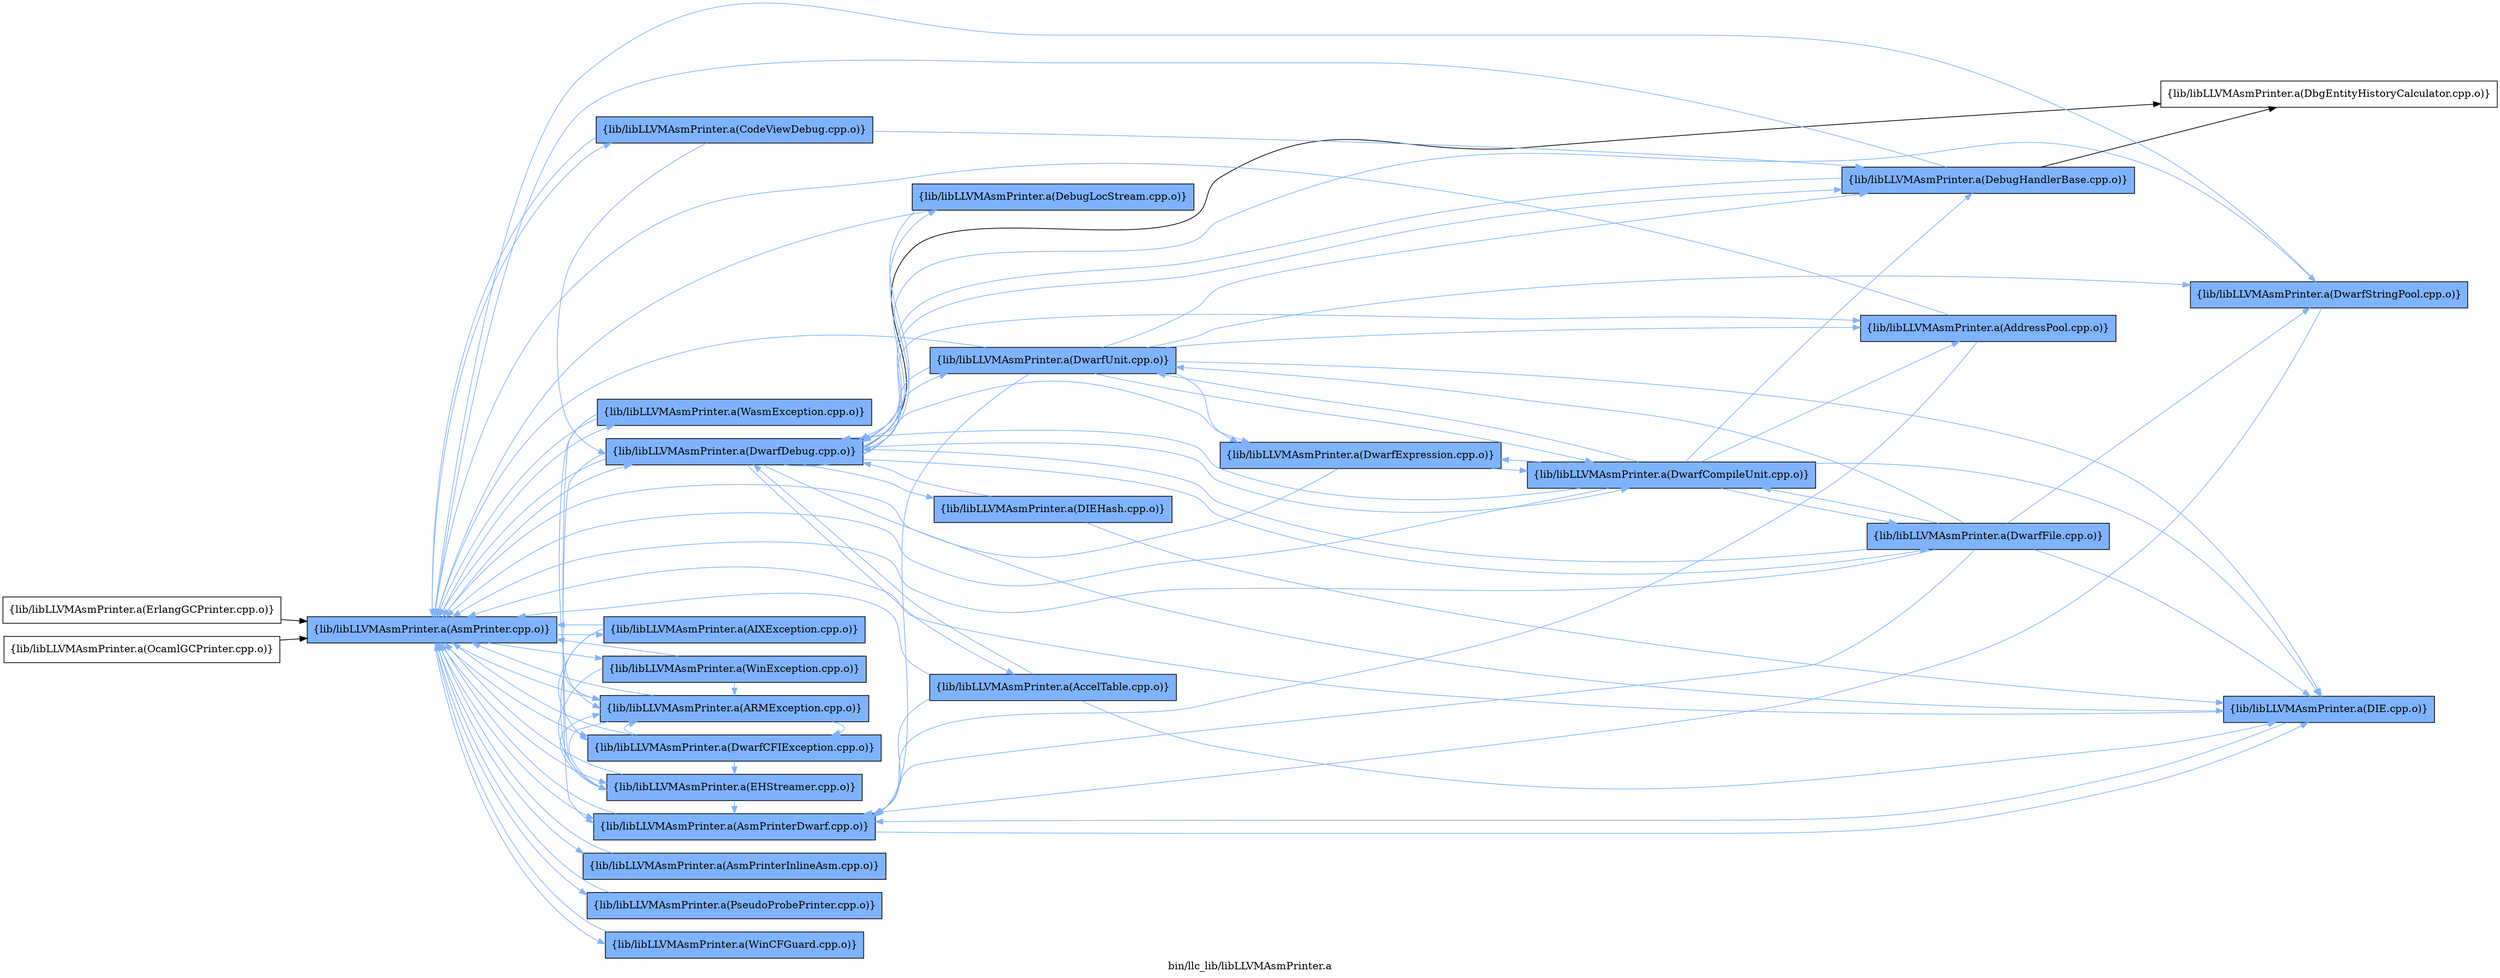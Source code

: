 digraph "bin/llc_lib/libLLVMAsmPrinter.a" {
	label="bin/llc_lib/libLLVMAsmPrinter.a";
	rankdir=LR;
	{ rank=same; Node0x563870304f78;  }
	{ rank=same; Node0x5638702e0808;  }
	{ rank=same; Node0x5638702e6668; Node0x5638702e6fc8; Node0x5638702e76f8; Node0x5638702e7ec8; Node0x5638702de918; Node0x5638702df598; Node0x563870304988; Node0x563870303588; Node0x5638702e6d48; Node0x5638702e6028; Node0x5638702e67f8; Node0x5638702e7fb8;  }

	Node0x563870304f78 [shape=record,shape=box,group=0,label="{lib/libLLVMAsmPrinter.a(ErlangGCPrinter.cpp.o)}"];
	Node0x563870304f78 -> Node0x5638702e0808;
	Node0x5638703042f8 [shape=record,shape=box,group=0,label="{lib/libLLVMAsmPrinter.a(OcamlGCPrinter.cpp.o)}"];
	Node0x5638703042f8 -> Node0x5638702e0808;
	Node0x5638702e0808 [shape=record,shape=box,group=1,style=filled,fillcolor="0.600000 0.5 1",label="{lib/libLLVMAsmPrinter.a(AsmPrinter.cpp.o)}"];
	Node0x5638702e0808 -> Node0x5638702e6668[color="0.600000 0.5 1"];
	Node0x5638702e0808 -> Node0x5638702e6fc8[color="0.600000 0.5 1"];
	Node0x5638702e0808 -> Node0x5638702e76f8[color="0.600000 0.5 1"];
	Node0x5638702e0808 -> Node0x5638702e7ec8[color="0.600000 0.5 1"];
	Node0x5638702e0808 -> Node0x5638702de918[color="0.600000 0.5 1"];
	Node0x5638702e0808 -> Node0x5638702df598[color="0.600000 0.5 1"];
	Node0x5638702e0808 -> Node0x563870304988[color="0.600000 0.5 1"];
	Node0x5638702e0808 -> Node0x563870303588[color="0.600000 0.5 1"];
	Node0x5638702e0808 -> Node0x5638702e6d48[color="0.600000 0.5 1"];
	Node0x5638702e0808 -> Node0x5638702e6028[color="0.600000 0.5 1"];
	Node0x5638702e0808 -> Node0x5638702e67f8[color="0.600000 0.5 1"];
	Node0x5638702e0808 -> Node0x5638702e7fb8[color="0.600000 0.5 1"];
	Node0x5638702e76f8 [shape=record,shape=box,group=1,style=filled,fillcolor="0.600000 0.5 1",label="{lib/libLLVMAsmPrinter.a(AsmPrinterDwarf.cpp.o)}"];
	Node0x5638702e76f8 -> Node0x5638702e0808[color="0.600000 0.5 1"];
	Node0x5638702e76f8 -> Node0x5638702e8698[color="0.600000 0.5 1"];
	Node0x5638702e7ec8 [shape=record,shape=box,group=1,style=filled,fillcolor="0.600000 0.5 1",label="{lib/libLLVMAsmPrinter.a(AsmPrinterInlineAsm.cpp.o)}"];
	Node0x5638702e7ec8 -> Node0x5638702e0808[color="0.600000 0.5 1"];
	Node0x5638702e6668 [shape=record,shape=box,group=1,style=filled,fillcolor="0.600000 0.5 1",label="{lib/libLLVMAsmPrinter.a(ARMException.cpp.o)}"];
	Node0x5638702e6668 -> Node0x5638702e0808[color="0.600000 0.5 1"];
	Node0x5638702e6668 -> Node0x5638702de918[color="0.600000 0.5 1"];
	Node0x5638702e6668 -> Node0x563870304988[color="0.600000 0.5 1"];
	Node0x5638702e6fc8 [shape=record,shape=box,group=1,style=filled,fillcolor="0.600000 0.5 1",label="{lib/libLLVMAsmPrinter.a(AIXException.cpp.o)}"];
	Node0x5638702e6fc8 -> Node0x5638702e0808[color="0.600000 0.5 1"];
	Node0x5638702e6fc8 -> Node0x5638702e6668[color="0.600000 0.5 1"];
	Node0x5638702e6fc8 -> Node0x5638702de918[color="0.600000 0.5 1"];
	Node0x5638702e6fc8 -> Node0x563870304988[color="0.600000 0.5 1"];
	Node0x5638702de918 [shape=record,shape=box,group=1,style=filled,fillcolor="0.600000 0.5 1",label="{lib/libLLVMAsmPrinter.a(DwarfCFIException.cpp.o)}"];
	Node0x5638702de918 -> Node0x5638702e0808[color="0.600000 0.5 1"];
	Node0x5638702de918 -> Node0x5638702e6668[color="0.600000 0.5 1"];
	Node0x5638702de918 -> Node0x563870304988[color="0.600000 0.5 1"];
	Node0x5638702df598 [shape=record,shape=box,group=1,style=filled,fillcolor="0.600000 0.5 1",label="{lib/libLLVMAsmPrinter.a(DwarfDebug.cpp.o)}"];
	Node0x5638702df598 -> Node0x5638702e0808[color="0.600000 0.5 1"];
	Node0x5638702df598 -> Node0x5638702e76f8[color="0.600000 0.5 1"];
	Node0x5638702df598 -> Node0x5638702e8698[color="0.600000 0.5 1"];
	Node0x5638702df598 -> Node0x5638702df728;
	Node0x5638702df598 -> Node0x5638702e0448[color="0.600000 0.5 1"];
	Node0x5638702df598 -> Node0x5638702e04e8[color="0.600000 0.5 1"];
	Node0x5638702df598 -> Node0x5638702e1348[color="0.600000 0.5 1"];
	Node0x5638702df598 -> Node0x5638702dfbd8[color="0.600000 0.5 1"];
	Node0x5638702df598 -> Node0x5638702e0858[color="0.600000 0.5 1"];
	Node0x5638702df598 -> Node0x5638702decd8[color="0.600000 0.5 1"];
	Node0x5638702df598 -> Node0x5638702df958[color="0.600000 0.5 1"];
	Node0x5638702df598 -> Node0x5638702df408[color="0.600000 0.5 1"];
	Node0x5638702df598 -> Node0x563870306288[color="0.600000 0.5 1"];
	Node0x5638702df598 -> Node0x563870305568[color="0.600000 0.5 1"];
	Node0x563870304988 [shape=record,shape=box,group=1,style=filled,fillcolor="0.600000 0.5 1",label="{lib/libLLVMAsmPrinter.a(EHStreamer.cpp.o)}"];
	Node0x563870304988 -> Node0x5638702e0808[color="0.600000 0.5 1"];
	Node0x563870304988 -> Node0x5638702e6668[color="0.600000 0.5 1"];
	Node0x563870304988 -> Node0x5638702e76f8[color="0.600000 0.5 1"];
	Node0x563870303588 [shape=record,shape=box,group=1,style=filled,fillcolor="0.600000 0.5 1",label="{lib/libLLVMAsmPrinter.a(PseudoProbePrinter.cpp.o)}"];
	Node0x563870303588 -> Node0x5638702e0808[color="0.600000 0.5 1"];
	Node0x5638702e6d48 [shape=record,shape=box,group=1,style=filled,fillcolor="0.600000 0.5 1",label="{lib/libLLVMAsmPrinter.a(WinCFGuard.cpp.o)}"];
	Node0x5638702e6d48 -> Node0x5638702e0808[color="0.600000 0.5 1"];
	Node0x5638702e6028 [shape=record,shape=box,group=1,style=filled,fillcolor="0.600000 0.5 1",label="{lib/libLLVMAsmPrinter.a(WinException.cpp.o)}"];
	Node0x5638702e6028 -> Node0x5638702e0808[color="0.600000 0.5 1"];
	Node0x5638702e6028 -> Node0x5638702e6668[color="0.600000 0.5 1"];
	Node0x5638702e6028 -> Node0x563870304988[color="0.600000 0.5 1"];
	Node0x5638702e67f8 [shape=record,shape=box,group=1,style=filled,fillcolor="0.600000 0.5 1",label="{lib/libLLVMAsmPrinter.a(CodeViewDebug.cpp.o)}"];
	Node0x5638702e67f8 -> Node0x5638702e0808[color="0.600000 0.5 1"];
	Node0x5638702e67f8 -> Node0x5638702df598[color="0.600000 0.5 1"];
	Node0x5638702e67f8 -> Node0x5638702e0448[color="0.600000 0.5 1"];
	Node0x5638702e7fb8 [shape=record,shape=box,group=1,style=filled,fillcolor="0.600000 0.5 1",label="{lib/libLLVMAsmPrinter.a(WasmException.cpp.o)}"];
	Node0x5638702e7fb8 -> Node0x5638702e0808[color="0.600000 0.5 1"];
	Node0x5638702e7fb8 -> Node0x5638702e6668[color="0.600000 0.5 1"];
	Node0x5638702e7fb8 -> Node0x563870304988[color="0.600000 0.5 1"];
	Node0x5638702e8698 [shape=record,shape=box,group=1,style=filled,fillcolor="0.600000 0.5 1",label="{lib/libLLVMAsmPrinter.a(DIE.cpp.o)}"];
	Node0x5638702e8698 -> Node0x5638702e0808[color="0.600000 0.5 1"];
	Node0x5638702e8698 -> Node0x5638702e76f8[color="0.600000 0.5 1"];
	Node0x5638702df728 [shape=record,shape=box,group=0,label="{lib/libLLVMAsmPrinter.a(DbgEntityHistoryCalculator.cpp.o)}"];
	Node0x5638702e0448 [shape=record,shape=box,group=1,style=filled,fillcolor="0.600000 0.5 1",label="{lib/libLLVMAsmPrinter.a(DebugHandlerBase.cpp.o)}"];
	Node0x5638702e0448 -> Node0x5638702e0808[color="0.600000 0.5 1"];
	Node0x5638702e0448 -> Node0x5638702df598[color="0.600000 0.5 1"];
	Node0x5638702e0448 -> Node0x5638702df728;
	Node0x5638702e04e8 [shape=record,shape=box,group=1,style=filled,fillcolor="0.600000 0.5 1",label="{lib/libLLVMAsmPrinter.a(DwarfCompileUnit.cpp.o)}"];
	Node0x5638702e04e8 -> Node0x5638702e0808[color="0.600000 0.5 1"];
	Node0x5638702e04e8 -> Node0x5638702e8698[color="0.600000 0.5 1"];
	Node0x5638702e04e8 -> Node0x5638702df598[color="0.600000 0.5 1"];
	Node0x5638702e04e8 -> Node0x5638702e0448[color="0.600000 0.5 1"];
	Node0x5638702e04e8 -> Node0x5638702e1348[color="0.600000 0.5 1"];
	Node0x5638702e04e8 -> Node0x5638702df958[color="0.600000 0.5 1"];
	Node0x5638702e04e8 -> Node0x5638702df408[color="0.600000 0.5 1"];
	Node0x5638702e04e8 -> Node0x563870305568[color="0.600000 0.5 1"];
	Node0x5638702e1348 [shape=record,shape=box,group=1,style=filled,fillcolor="0.600000 0.5 1",label="{lib/libLLVMAsmPrinter.a(AddressPool.cpp.o)}"];
	Node0x5638702e1348 -> Node0x5638702e0808[color="0.600000 0.5 1"];
	Node0x5638702e1348 -> Node0x5638702e76f8[color="0.600000 0.5 1"];
	Node0x5638702dfbd8 [shape=record,shape=box,group=1,style=filled,fillcolor="0.600000 0.5 1",label="{lib/libLLVMAsmPrinter.a(AccelTable.cpp.o)}"];
	Node0x5638702dfbd8 -> Node0x5638702e0808[color="0.600000 0.5 1"];
	Node0x5638702dfbd8 -> Node0x5638702e76f8[color="0.600000 0.5 1"];
	Node0x5638702dfbd8 -> Node0x5638702e8698[color="0.600000 0.5 1"];
	Node0x5638702dfbd8 -> Node0x5638702df598[color="0.600000 0.5 1"];
	Node0x5638702e0858 [shape=record,shape=box,group=1,style=filled,fillcolor="0.600000 0.5 1",label="{lib/libLLVMAsmPrinter.a(DebugLocStream.cpp.o)}"];
	Node0x5638702e0858 -> Node0x5638702e0808[color="0.600000 0.5 1"];
	Node0x5638702e0858 -> Node0x5638702df598[color="0.600000 0.5 1"];
	Node0x5638702decd8 [shape=record,shape=box,group=1,style=filled,fillcolor="0.600000 0.5 1",label="{lib/libLLVMAsmPrinter.a(DIEHash.cpp.o)}"];
	Node0x5638702decd8 -> Node0x5638702e8698[color="0.600000 0.5 1"];
	Node0x5638702decd8 -> Node0x5638702df598[color="0.600000 0.5 1"];
	Node0x5638702df958 [shape=record,shape=box,group=1,style=filled,fillcolor="0.600000 0.5 1",label="{lib/libLLVMAsmPrinter.a(DwarfExpression.cpp.o)}"];
	Node0x5638702df958 -> Node0x5638702e0808[color="0.600000 0.5 1"];
	Node0x5638702df958 -> Node0x5638702e04e8[color="0.600000 0.5 1"];
	Node0x5638702df408 [shape=record,shape=box,group=1,style=filled,fillcolor="0.600000 0.5 1",label="{lib/libLLVMAsmPrinter.a(DwarfFile.cpp.o)}"];
	Node0x5638702df408 -> Node0x5638702e0808[color="0.600000 0.5 1"];
	Node0x5638702df408 -> Node0x5638702e76f8[color="0.600000 0.5 1"];
	Node0x5638702df408 -> Node0x5638702e8698[color="0.600000 0.5 1"];
	Node0x5638702df408 -> Node0x5638702df598[color="0.600000 0.5 1"];
	Node0x5638702df408 -> Node0x5638702e04e8[color="0.600000 0.5 1"];
	Node0x5638702df408 -> Node0x563870306288[color="0.600000 0.5 1"];
	Node0x5638702df408 -> Node0x563870305568[color="0.600000 0.5 1"];
	Node0x563870306288 [shape=record,shape=box,group=1,style=filled,fillcolor="0.600000 0.5 1",label="{lib/libLLVMAsmPrinter.a(DwarfStringPool.cpp.o)}"];
	Node0x563870306288 -> Node0x5638702e0808[color="0.600000 0.5 1"];
	Node0x563870306288 -> Node0x5638702e76f8[color="0.600000 0.5 1"];
	Node0x563870305568 [shape=record,shape=box,group=1,style=filled,fillcolor="0.600000 0.5 1",label="{lib/libLLVMAsmPrinter.a(DwarfUnit.cpp.o)}"];
	Node0x563870305568 -> Node0x5638702e0808[color="0.600000 0.5 1"];
	Node0x563870305568 -> Node0x5638702e76f8[color="0.600000 0.5 1"];
	Node0x563870305568 -> Node0x5638702e8698[color="0.600000 0.5 1"];
	Node0x563870305568 -> Node0x5638702df598[color="0.600000 0.5 1"];
	Node0x563870305568 -> Node0x5638702e0448[color="0.600000 0.5 1"];
	Node0x563870305568 -> Node0x5638702e04e8[color="0.600000 0.5 1"];
	Node0x563870305568 -> Node0x5638702e1348[color="0.600000 0.5 1"];
	Node0x563870305568 -> Node0x5638702df958[color="0.600000 0.5 1"];
	Node0x563870305568 -> Node0x563870306288[color="0.600000 0.5 1"];
}

